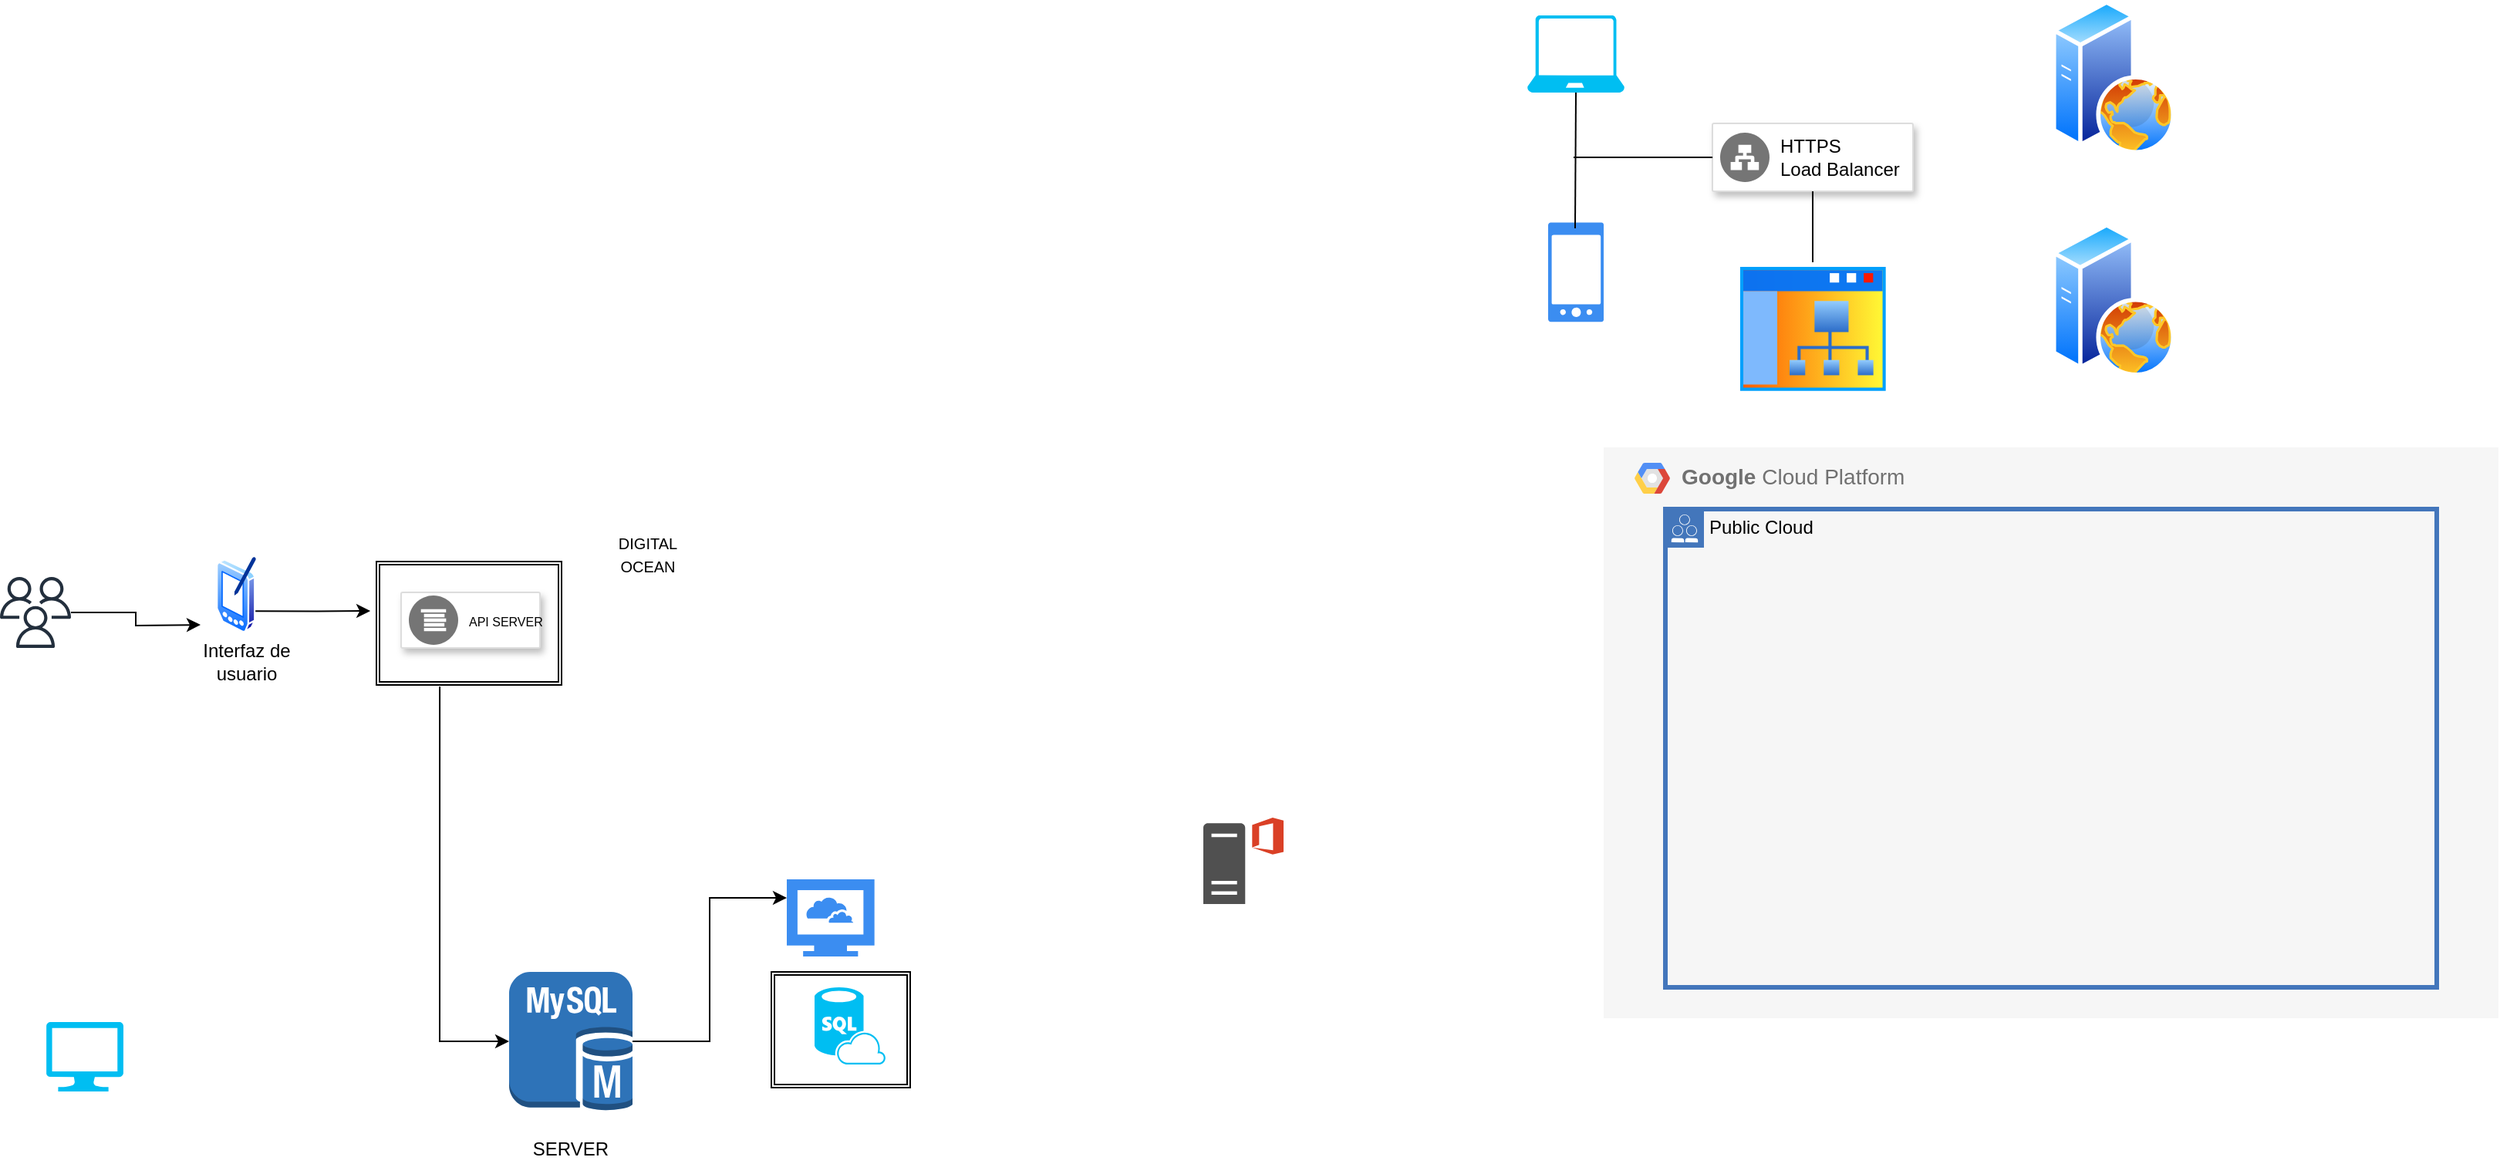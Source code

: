 <mxfile version="22.0.6" type="github">
  <diagram name="Página-1" id="PYHdCMtaZ9K6iWC_R7Uq">
    <mxGraphModel dx="834" dy="1164" grid="1" gridSize="10" guides="1" tooltips="1" connect="1" arrows="1" fold="1" page="1" pageScale="1" pageWidth="827" pageHeight="1169" math="0" shadow="0">
      <root>
        <mxCell id="0" />
        <mxCell id="1" parent="0" />
        <mxCell id="VWmujf-tKI-zSH2csgcB-4" value="" style="sketch=0;outlineConnect=0;fontColor=#232F3E;gradientColor=none;fillColor=#232F3D;strokeColor=none;dashed=0;verticalLabelPosition=bottom;verticalAlign=top;align=center;html=1;fontSize=12;fontStyle=0;aspect=fixed;pointerEvents=1;shape=mxgraph.aws4.users;" vertex="1" parent="1">
          <mxGeometry x="20" y="444" width="46" height="46" as="geometry" />
        </mxCell>
        <mxCell id="VWmujf-tKI-zSH2csgcB-7" value="Interfaz de usuario" style="text;html=1;strokeColor=none;fillColor=none;align=center;verticalAlign=middle;whiteSpace=wrap;rounded=0;" vertex="1" parent="1">
          <mxGeometry x="150" y="484" width="60" height="30" as="geometry" />
        </mxCell>
        <mxCell id="VWmujf-tKI-zSH2csgcB-8" value="" style="sketch=0;pointerEvents=1;shadow=0;dashed=0;html=1;strokeColor=none;fillColor=#505050;labelPosition=center;verticalLabelPosition=bottom;verticalAlign=top;outlineConnect=0;align=center;shape=mxgraph.office.servers.office_web_apps_server;" vertex="1" parent="1">
          <mxGeometry x="800" y="600" width="52" height="56" as="geometry" />
        </mxCell>
        <mxCell id="VWmujf-tKI-zSH2csgcB-13" value="&lt;font style=&quot;font-size: 10px;&quot;&gt;DIGITAL OCEAN&lt;/font&gt;" style="text;html=1;strokeColor=none;fillColor=none;align=center;verticalAlign=middle;whiteSpace=wrap;rounded=0;" vertex="1" parent="1">
          <mxGeometry x="410" y="414" width="60" height="30" as="geometry" />
        </mxCell>
        <mxCell id="VWmujf-tKI-zSH2csgcB-16" value="" style="shape=image;html=1;verticalAlign=top;verticalLabelPosition=bottom;labelBackgroundColor=#ffffff;imageAspect=0;aspect=fixed;image=https://cdn2.iconfinder.com/data/icons/css-vol-1/24/digitalocean-128.png;fillColor=#3333FF;" vertex="1" parent="1">
          <mxGeometry x="370" y="394" width="50" height="50" as="geometry" />
        </mxCell>
        <mxCell id="VWmujf-tKI-zSH2csgcB-19" value="" style="image;aspect=fixed;perimeter=ellipsePerimeter;html=1;align=center;shadow=0;dashed=0;spacingTop=3;image=img/lib/active_directory/pda.svg;" vertex="1" parent="1">
          <mxGeometry x="160" y="430" width="27" height="50" as="geometry" />
        </mxCell>
        <mxCell id="gVTh78AQYbCyY5CRqsvb-1" value="" style="sketch=0;html=1;aspect=fixed;strokeColor=none;shadow=0;fillColor=#3B8DF1;verticalAlign=top;labelPosition=center;verticalLabelPosition=bottom;shape=mxgraph.gcp2.phone_android" vertex="1" parent="1">
          <mxGeometry x="1023.5" y="214.29" width="36" height="64.29" as="geometry" />
        </mxCell>
        <mxCell id="VWmujf-tKI-zSH2csgcB-20" value="" style="strokeColor=#dddddd;shadow=1;strokeWidth=1;rounded=1;absoluteArcSize=1;arcSize=2;" vertex="1" parent="1">
          <mxGeometry x="280" y="454" width="90" height="36" as="geometry" />
        </mxCell>
        <mxCell id="VWmujf-tKI-zSH2csgcB-21" value="&lt;font style=&quot;font-size: 8px;&quot;&gt;API SERVER&lt;/font&gt;" style="sketch=0;dashed=0;connectable=0;html=1;fillColor=#757575;strokeColor=none;shape=mxgraph.gcp2.logs_api;part=1;labelPosition=right;verticalLabelPosition=middle;align=left;verticalAlign=middle;spacingLeft=5;fontSize=12;" vertex="1" parent="VWmujf-tKI-zSH2csgcB-20">
          <mxGeometry y="0.5" width="32" height="32" relative="1" as="geometry">
            <mxPoint x="5" y="-16" as="offset" />
          </mxGeometry>
        </mxCell>
        <mxCell id="gVTh78AQYbCyY5CRqsvb-2" value="" style="verticalLabelPosition=bottom;html=1;verticalAlign=top;align=center;strokeColor=none;fillColor=#00BEF2;shape=mxgraph.azure.laptop;pointerEvents=1;" vertex="1" parent="1">
          <mxGeometry x="1010" y="80" width="63" height="50" as="geometry" />
        </mxCell>
        <mxCell id="VWmujf-tKI-zSH2csgcB-24" value="" style="shape=ext;double=1;rounded=0;whiteSpace=wrap;html=1;fillColor=none;" vertex="1" parent="1">
          <mxGeometry x="264" y="434" width="120" height="80" as="geometry" />
        </mxCell>
        <mxCell id="gVTh78AQYbCyY5CRqsvb-9" value="" style="strokeColor=#dddddd;shadow=1;strokeWidth=1;rounded=1;absoluteArcSize=1;arcSize=2;" vertex="1" parent="1">
          <mxGeometry x="1130" y="150" width="130" height="44" as="geometry" />
        </mxCell>
        <mxCell id="gVTh78AQYbCyY5CRqsvb-10" value="HTTPS&#xa;Load Balancer" style="sketch=0;dashed=0;connectable=0;html=1;fillColor=#757575;strokeColor=none;shape=mxgraph.gcp2.network_load_balancer;part=1;labelPosition=right;verticalLabelPosition=middle;align=left;verticalAlign=middle;spacingLeft=5;fontSize=12;" vertex="1" parent="gVTh78AQYbCyY5CRqsvb-9">
          <mxGeometry y="0.5" width="32" height="32" relative="1" as="geometry">
            <mxPoint x="5" y="-16" as="offset" />
          </mxGeometry>
        </mxCell>
        <mxCell id="gVTh78AQYbCyY5CRqsvb-13" value="" style="image;aspect=fixed;perimeter=ellipsePerimeter;html=1;align=center;shadow=0;dashed=0;spacingTop=3;image=img/lib/active_directory/sub_site.svg;" vertex="1" parent="1">
          <mxGeometry x="1145" y="240" width="100" height="86" as="geometry" />
        </mxCell>
        <mxCell id="VWmujf-tKI-zSH2csgcB-26" style="edgeStyle=orthogonalEdgeStyle;rounded=0;orthogonalLoop=1;jettySize=auto;html=1;exitX=1;exitY=0.75;exitDx=0;exitDy=0;entryX=-0.033;entryY=0.4;entryDx=0;entryDy=0;entryPerimeter=0;" edge="1" parent="1" source="VWmujf-tKI-zSH2csgcB-19" target="VWmujf-tKI-zSH2csgcB-24">
          <mxGeometry relative="1" as="geometry" />
        </mxCell>
        <mxCell id="gVTh78AQYbCyY5CRqsvb-14" value="" style="endArrow=none;html=1;rounded=0;entryX=0;entryY=0.5;entryDx=0;entryDy=0;" edge="1" parent="1" target="gVTh78AQYbCyY5CRqsvb-9">
          <mxGeometry width="50" height="50" relative="1" as="geometry">
            <mxPoint x="1040" y="172" as="sourcePoint" />
            <mxPoint x="1170" y="420" as="targetPoint" />
          </mxGeometry>
        </mxCell>
        <mxCell id="VWmujf-tKI-zSH2csgcB-17" style="edgeStyle=orthogonalEdgeStyle;rounded=0;orthogonalLoop=1;jettySize=auto;html=1;entryX=0;entryY=0.75;entryDx=0;entryDy=0;" edge="1" parent="1" source="VWmujf-tKI-zSH2csgcB-4">
          <mxGeometry relative="1" as="geometry">
            <mxPoint x="150" y="475" as="targetPoint" />
          </mxGeometry>
        </mxCell>
        <mxCell id="gVTh78AQYbCyY5CRqsvb-15" value="" style="endArrow=none;html=1;rounded=0;entryX=0.5;entryY=1;entryDx=0;entryDy=0;entryPerimeter=0;exitX=0.486;exitY=0.058;exitDx=0;exitDy=0;exitPerimeter=0;" edge="1" parent="1" source="gVTh78AQYbCyY5CRqsvb-1" target="gVTh78AQYbCyY5CRqsvb-2">
          <mxGeometry width="50" height="50" relative="1" as="geometry">
            <mxPoint x="1120" y="470" as="sourcePoint" />
            <mxPoint x="1170" y="420" as="targetPoint" />
          </mxGeometry>
        </mxCell>
        <mxCell id="gVTh78AQYbCyY5CRqsvb-16" value="" style="endArrow=none;html=1;rounded=0;" edge="1" parent="1" source="gVTh78AQYbCyY5CRqsvb-13" target="gVTh78AQYbCyY5CRqsvb-9">
          <mxGeometry width="50" height="50" relative="1" as="geometry">
            <mxPoint x="1120" y="470" as="sourcePoint" />
            <mxPoint x="1170" y="420" as="targetPoint" />
          </mxGeometry>
        </mxCell>
        <mxCell id="gVTh78AQYbCyY5CRqsvb-17" value="" style="image;aspect=fixed;perimeter=ellipsePerimeter;html=1;align=center;shadow=0;dashed=0;spacingTop=3;image=img/lib/active_directory/web_server.svg;" vertex="1" parent="1">
          <mxGeometry x="1350" y="70" width="80" height="100" as="geometry" />
        </mxCell>
        <mxCell id="gVTh78AQYbCyY5CRqsvb-18" value="" style="image;aspect=fixed;perimeter=ellipsePerimeter;html=1;align=center;shadow=0;dashed=0;spacingTop=3;image=img/lib/active_directory/web_server.svg;" vertex="1" parent="1">
          <mxGeometry x="1350" y="214.29" width="80" height="100" as="geometry" />
        </mxCell>
        <mxCell id="PNPp258NkE-0I14bSV6u-2" value="" style="outlineConnect=0;dashed=0;verticalLabelPosition=bottom;verticalAlign=top;align=center;html=1;shape=mxgraph.aws3.mysql_db_instance;fillColor=#2E73B8;gradientColor=none;" vertex="1" parent="1">
          <mxGeometry x="350" y="700" width="80" height="90" as="geometry" />
        </mxCell>
        <mxCell id="PNPp258NkE-0I14bSV6u-3" value="" style="verticalLabelPosition=bottom;html=1;verticalAlign=top;align=center;strokeColor=none;fillColor=#00BEF2;shape=mxgraph.azure.sql_database_sql_azure;" vertex="1" parent="1">
          <mxGeometry x="548" y="710" width="46" height="50" as="geometry" />
        </mxCell>
        <mxCell id="PNPp258NkE-0I14bSV6u-4" value="" style="sketch=0;html=1;aspect=fixed;strokeColor=none;shadow=0;fillColor=#3B8DF1;verticalAlign=top;labelPosition=center;verticalLabelPosition=bottom;shape=mxgraph.gcp2.cloud_computer" vertex="1" parent="1">
          <mxGeometry x="530" y="640" width="56.82" height="50" as="geometry" />
        </mxCell>
        <mxCell id="PNPp258NkE-0I14bSV6u-5" value="" style="shape=ext;double=1;rounded=0;whiteSpace=wrap;html=1;fillColor=none;" vertex="1" parent="1">
          <mxGeometry x="520" y="700" width="90" height="75" as="geometry" />
        </mxCell>
        <mxCell id="PNPp258NkE-0I14bSV6u-7" style="edgeStyle=orthogonalEdgeStyle;rounded=0;orthogonalLoop=1;jettySize=auto;html=1;entryX=0;entryY=0.24;entryDx=0;entryDy=0;entryPerimeter=0;" edge="1" parent="1" source="PNPp258NkE-0I14bSV6u-2" target="PNPp258NkE-0I14bSV6u-4">
          <mxGeometry relative="1" as="geometry" />
        </mxCell>
        <mxCell id="PNPp258NkE-0I14bSV6u-8" value="SERVER" style="text;html=1;strokeColor=none;fillColor=none;align=center;verticalAlign=middle;whiteSpace=wrap;rounded=0;" vertex="1" parent="1">
          <mxGeometry x="360" y="800" width="60" height="30" as="geometry" />
        </mxCell>
        <mxCell id="DCMEr2MCYlSlxjlWm61J-10" value="&lt;b&gt;Google &lt;/b&gt;Cloud Platform" style="fillColor=#F6F6F6;strokeColor=none;shadow=0;gradientColor=none;fontSize=14;align=left;spacing=10;fontColor=#717171;9E9E9E;verticalAlign=top;spacingTop=-4;fontStyle=0;spacingLeft=40;html=1;whiteSpace=wrap;" vertex="1" parent="1">
          <mxGeometry x="1059.5" y="360" width="580" height="370" as="geometry" />
        </mxCell>
        <mxCell id="DCMEr2MCYlSlxjlWm61J-11" value="" style="shape=mxgraph.gcp2.google_cloud_platform;fillColor=#F6F6F6;strokeColor=none;shadow=0;gradientColor=none;" vertex="1" parent="DCMEr2MCYlSlxjlWm61J-10">
          <mxGeometry width="23" height="20" relative="1" as="geometry">
            <mxPoint x="20" y="10" as="offset" />
          </mxGeometry>
        </mxCell>
        <mxCell id="DCMEr2MCYlSlxjlWm61J-5" value="Public Cloud" style="shape=mxgraph.ibm.box;prType=public;fontStyle=0;verticalAlign=top;align=left;spacingLeft=32;spacingTop=4;fillColor=none;rounded=0;whiteSpace=wrap;html=1;strokeColor=#4376BB;strokeWidth=3;dashed=0;container=1;spacing=-4;collapsible=0;expand=0;recursiveResize=0;" vertex="1" parent="DCMEr2MCYlSlxjlWm61J-10">
          <mxGeometry x="40" y="40" width="500" height="310" as="geometry" />
        </mxCell>
        <mxCell id="u9EeXodBYB1JETkUCgQ6-1" value="" style="verticalLabelPosition=bottom;html=1;verticalAlign=top;align=center;strokeColor=none;fillColor=#00BEF2;shape=mxgraph.azure.computer;pointerEvents=1;" vertex="1" parent="1">
          <mxGeometry x="50" y="732.5" width="50" height="45" as="geometry" />
        </mxCell>
        <mxCell id="u9EeXodBYB1JETkUCgQ6-2" style="edgeStyle=orthogonalEdgeStyle;rounded=0;orthogonalLoop=1;jettySize=auto;html=1;entryX=0;entryY=0.5;entryDx=0;entryDy=0;entryPerimeter=0;exitX=0.342;exitY=1.013;exitDx=0;exitDy=0;exitPerimeter=0;" edge="1" parent="1" source="VWmujf-tKI-zSH2csgcB-24" target="PNPp258NkE-0I14bSV6u-2">
          <mxGeometry relative="1" as="geometry">
            <mxPoint x="270" y="745" as="sourcePoint" />
          </mxGeometry>
        </mxCell>
      </root>
    </mxGraphModel>
  </diagram>
</mxfile>
